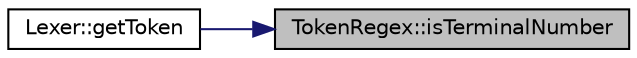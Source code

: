 digraph "TokenRegex::isTerminalNumber"
{
 // LATEX_PDF_SIZE
  edge [fontname="Helvetica",fontsize="10",labelfontname="Helvetica",labelfontsize="10"];
  node [fontname="Helvetica",fontsize="10",shape=record];
  rankdir="RL";
  Node13 [label="TokenRegex::isTerminalNumber",height=0.2,width=0.4,color="black", fillcolor="grey75", style="filled", fontcolor="black",tooltip=" "];
  Node13 -> Node14 [dir="back",color="midnightblue",fontsize="10",style="solid",fontname="Helvetica"];
  Node14 [label="Lexer::getToken",height=0.2,width=0.4,color="black", fillcolor="white", style="filled",URL="$class_lexer.html#a093f31cf4aa906855b9ece4720d616e0",tooltip=" "];
}
